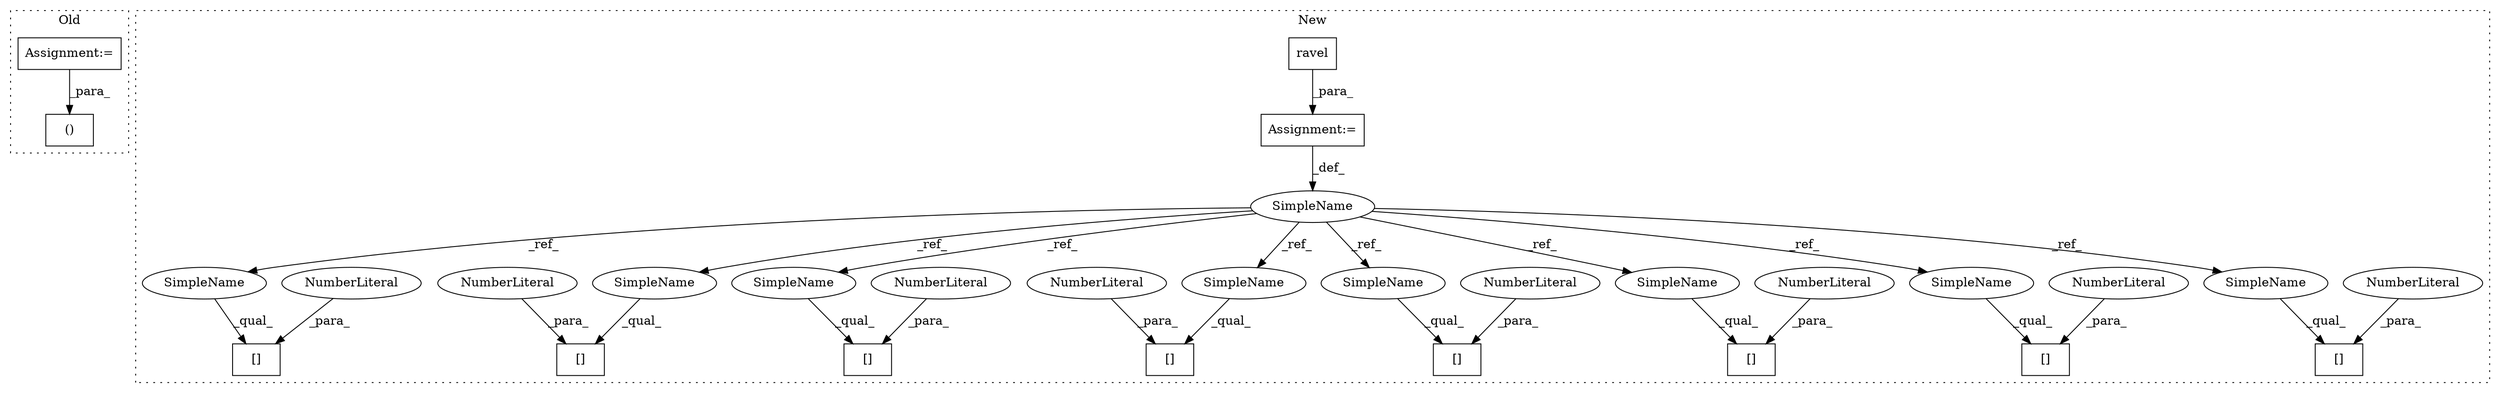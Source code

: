 digraph G {
subgraph cluster0 {
1 [label="()" a="106" s="609" l="51" shape="box"];
16 [label="Assignment:=" a="7" s="359" l="3" shape="box"];
label = "Old";
style="dotted";
}
subgraph cluster1 {
2 [label="[]" a="2" s="917,921" l="3,1" shape="box"];
3 [label="NumberLiteral" a="34" s="920" l="1" shape="ellipse"];
4 [label="Assignment:=" a="7" s="702" l="1" shape="box"];
5 [label="[]" a="2" s="815,819" l="3,1" shape="box"];
6 [label="NumberLiteral" a="34" s="818" l="1" shape="ellipse"];
7 [label="SimpleName" a="42" s="700" l="2" shape="ellipse"];
8 [label="[]" a="2" s="1059,1063" l="3,1" shape="box"];
9 [label="NumberLiteral" a="34" s="1062" l="1" shape="ellipse"];
10 [label="[]" a="2" s="1082,1086" l="3,1" shape="box"];
11 [label="NumberLiteral" a="34" s="1085" l="1" shape="ellipse"];
12 [label="[]" a="2" s="721,725" l="3,1" shape="box"];
13 [label="NumberLiteral" a="34" s="724" l="1" shape="ellipse"];
14 [label="[]" a="2" s="1017,1021" l="3,1" shape="box"];
15 [label="NumberLiteral" a="34" s="1020" l="1" shape="ellipse"];
17 [label="ravel" a="32" s="708" l="7" shape="box"];
18 [label="[]" a="2" s="979,983" l="3,1" shape="box"];
19 [label="NumberLiteral" a="34" s="982" l="1" shape="ellipse"];
20 [label="[]" a="2" s="776,780" l="3,1" shape="box"];
21 [label="NumberLiteral" a="34" s="779" l="1" shape="ellipse"];
22 [label="SimpleName" a="42" s="917" l="2" shape="ellipse"];
23 [label="SimpleName" a="42" s="1082" l="2" shape="ellipse"];
24 [label="SimpleName" a="42" s="721" l="2" shape="ellipse"];
25 [label="SimpleName" a="42" s="815" l="2" shape="ellipse"];
26 [label="SimpleName" a="42" s="776" l="2" shape="ellipse"];
27 [label="SimpleName" a="42" s="1059" l="2" shape="ellipse"];
28 [label="SimpleName" a="42" s="1017" l="2" shape="ellipse"];
29 [label="SimpleName" a="42" s="979" l="2" shape="ellipse"];
label = "New";
style="dotted";
}
3 -> 2 [label="_para_"];
4 -> 7 [label="_def_"];
6 -> 5 [label="_para_"];
7 -> 24 [label="_ref_"];
7 -> 22 [label="_ref_"];
7 -> 27 [label="_ref_"];
7 -> 26 [label="_ref_"];
7 -> 28 [label="_ref_"];
7 -> 25 [label="_ref_"];
7 -> 29 [label="_ref_"];
7 -> 23 [label="_ref_"];
9 -> 8 [label="_para_"];
11 -> 10 [label="_para_"];
13 -> 12 [label="_para_"];
15 -> 14 [label="_para_"];
16 -> 1 [label="_para_"];
17 -> 4 [label="_para_"];
19 -> 18 [label="_para_"];
21 -> 20 [label="_para_"];
22 -> 2 [label="_qual_"];
23 -> 10 [label="_qual_"];
24 -> 12 [label="_qual_"];
25 -> 5 [label="_qual_"];
26 -> 20 [label="_qual_"];
27 -> 8 [label="_qual_"];
28 -> 14 [label="_qual_"];
29 -> 18 [label="_qual_"];
}